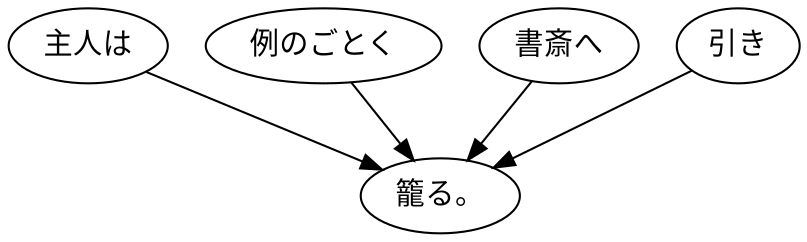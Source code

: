 digraph graph2655 {
	node0 [label="主人は"];
	node1 [label="例のごとく"];
	node2 [label="書斎へ"];
	node3 [label="引き"];
	node4 [label="籠る。"];
	node0 -> node4;
	node1 -> node4;
	node2 -> node4;
	node3 -> node4;
}
